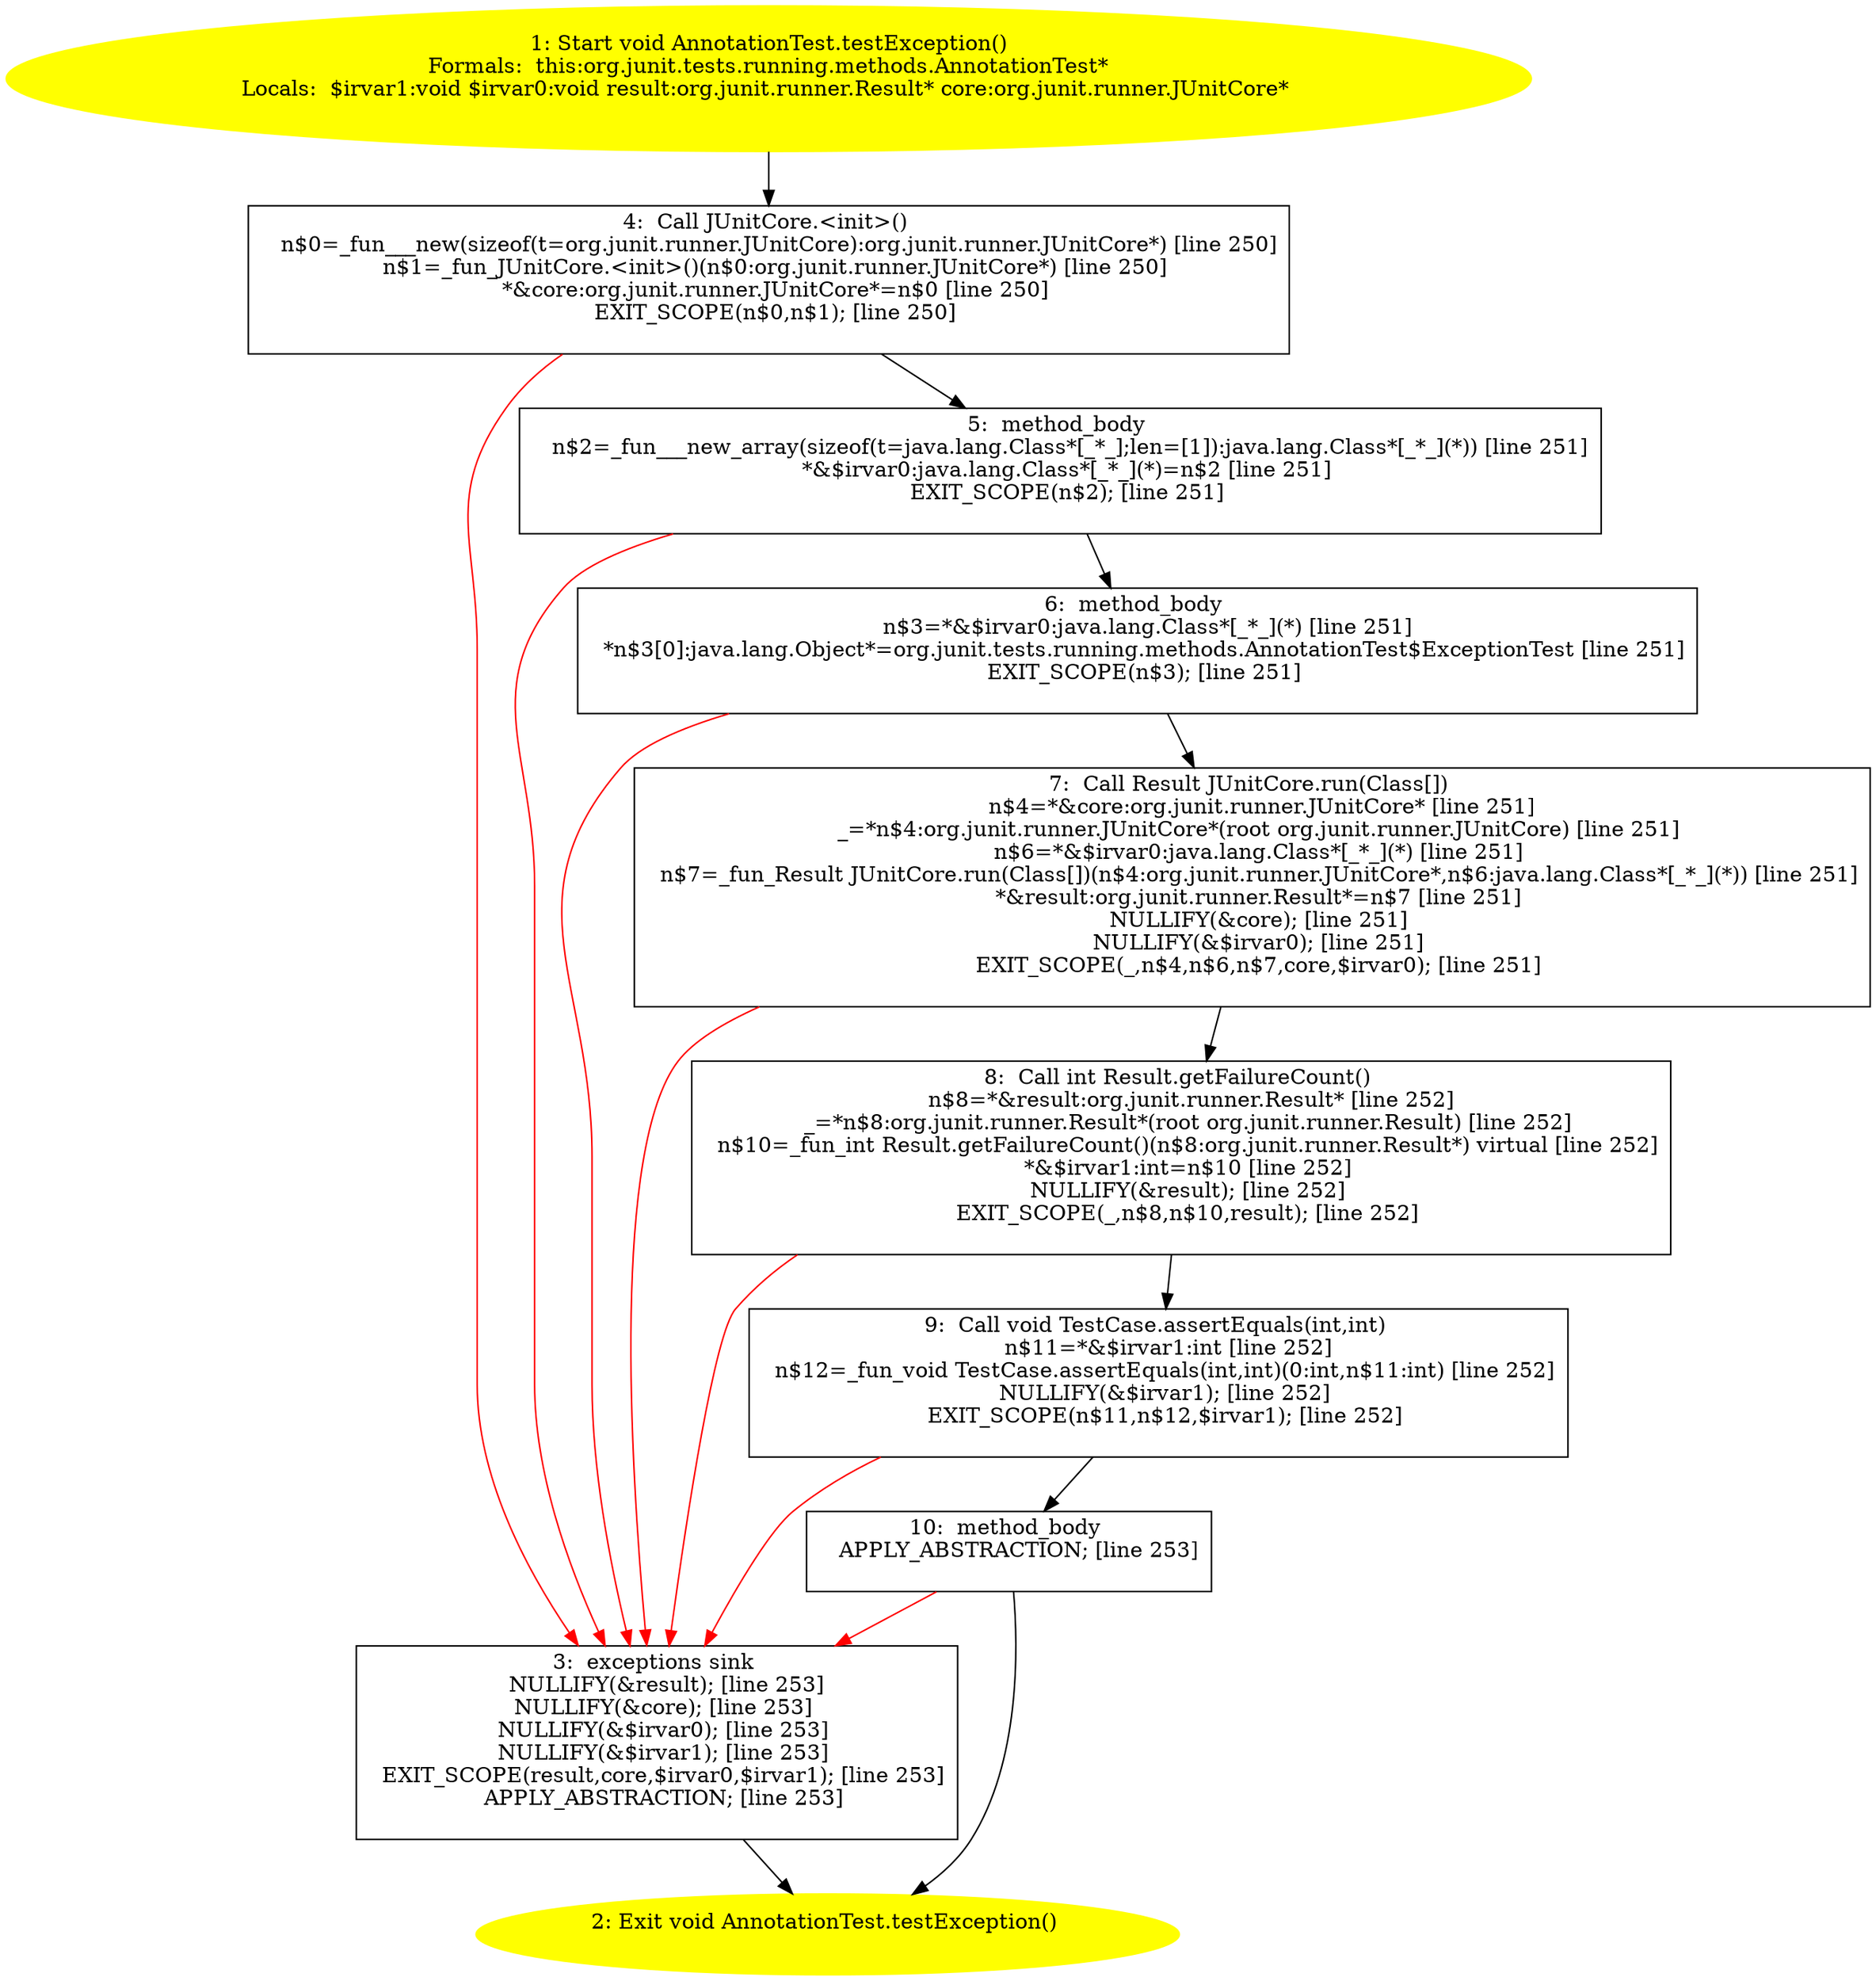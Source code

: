 /* @generated */
digraph cfg {
"org.junit.tests.running.methods.AnnotationTest.testException():void.976b18c99e6ce90d82c45519246fbbe3_1" [label="1: Start void AnnotationTest.testException()\nFormals:  this:org.junit.tests.running.methods.AnnotationTest*\nLocals:  $irvar1:void $irvar0:void result:org.junit.runner.Result* core:org.junit.runner.JUnitCore* \n  " color=yellow style=filled]
	

	 "org.junit.tests.running.methods.AnnotationTest.testException():void.976b18c99e6ce90d82c45519246fbbe3_1" -> "org.junit.tests.running.methods.AnnotationTest.testException():void.976b18c99e6ce90d82c45519246fbbe3_4" ;
"org.junit.tests.running.methods.AnnotationTest.testException():void.976b18c99e6ce90d82c45519246fbbe3_2" [label="2: Exit void AnnotationTest.testException() \n  " color=yellow style=filled]
	

"org.junit.tests.running.methods.AnnotationTest.testException():void.976b18c99e6ce90d82c45519246fbbe3_3" [label="3:  exceptions sink \n   NULLIFY(&result); [line 253]\n  NULLIFY(&core); [line 253]\n  NULLIFY(&$irvar0); [line 253]\n  NULLIFY(&$irvar1); [line 253]\n  EXIT_SCOPE(result,core,$irvar0,$irvar1); [line 253]\n  APPLY_ABSTRACTION; [line 253]\n " shape="box"]
	

	 "org.junit.tests.running.methods.AnnotationTest.testException():void.976b18c99e6ce90d82c45519246fbbe3_3" -> "org.junit.tests.running.methods.AnnotationTest.testException():void.976b18c99e6ce90d82c45519246fbbe3_2" ;
"org.junit.tests.running.methods.AnnotationTest.testException():void.976b18c99e6ce90d82c45519246fbbe3_4" [label="4:  Call JUnitCore.<init>() \n   n$0=_fun___new(sizeof(t=org.junit.runner.JUnitCore):org.junit.runner.JUnitCore*) [line 250]\n  n$1=_fun_JUnitCore.<init>()(n$0:org.junit.runner.JUnitCore*) [line 250]\n  *&core:org.junit.runner.JUnitCore*=n$0 [line 250]\n  EXIT_SCOPE(n$0,n$1); [line 250]\n " shape="box"]
	

	 "org.junit.tests.running.methods.AnnotationTest.testException():void.976b18c99e6ce90d82c45519246fbbe3_4" -> "org.junit.tests.running.methods.AnnotationTest.testException():void.976b18c99e6ce90d82c45519246fbbe3_5" ;
	 "org.junit.tests.running.methods.AnnotationTest.testException():void.976b18c99e6ce90d82c45519246fbbe3_4" -> "org.junit.tests.running.methods.AnnotationTest.testException():void.976b18c99e6ce90d82c45519246fbbe3_3" [color="red" ];
"org.junit.tests.running.methods.AnnotationTest.testException():void.976b18c99e6ce90d82c45519246fbbe3_5" [label="5:  method_body \n   n$2=_fun___new_array(sizeof(t=java.lang.Class*[_*_];len=[1]):java.lang.Class*[_*_](*)) [line 251]\n  *&$irvar0:java.lang.Class*[_*_](*)=n$2 [line 251]\n  EXIT_SCOPE(n$2); [line 251]\n " shape="box"]
	

	 "org.junit.tests.running.methods.AnnotationTest.testException():void.976b18c99e6ce90d82c45519246fbbe3_5" -> "org.junit.tests.running.methods.AnnotationTest.testException():void.976b18c99e6ce90d82c45519246fbbe3_6" ;
	 "org.junit.tests.running.methods.AnnotationTest.testException():void.976b18c99e6ce90d82c45519246fbbe3_5" -> "org.junit.tests.running.methods.AnnotationTest.testException():void.976b18c99e6ce90d82c45519246fbbe3_3" [color="red" ];
"org.junit.tests.running.methods.AnnotationTest.testException():void.976b18c99e6ce90d82c45519246fbbe3_6" [label="6:  method_body \n   n$3=*&$irvar0:java.lang.Class*[_*_](*) [line 251]\n  *n$3[0]:java.lang.Object*=org.junit.tests.running.methods.AnnotationTest$ExceptionTest [line 251]\n  EXIT_SCOPE(n$3); [line 251]\n " shape="box"]
	

	 "org.junit.tests.running.methods.AnnotationTest.testException():void.976b18c99e6ce90d82c45519246fbbe3_6" -> "org.junit.tests.running.methods.AnnotationTest.testException():void.976b18c99e6ce90d82c45519246fbbe3_7" ;
	 "org.junit.tests.running.methods.AnnotationTest.testException():void.976b18c99e6ce90d82c45519246fbbe3_6" -> "org.junit.tests.running.methods.AnnotationTest.testException():void.976b18c99e6ce90d82c45519246fbbe3_3" [color="red" ];
"org.junit.tests.running.methods.AnnotationTest.testException():void.976b18c99e6ce90d82c45519246fbbe3_7" [label="7:  Call Result JUnitCore.run(Class[]) \n   n$4=*&core:org.junit.runner.JUnitCore* [line 251]\n  _=*n$4:org.junit.runner.JUnitCore*(root org.junit.runner.JUnitCore) [line 251]\n  n$6=*&$irvar0:java.lang.Class*[_*_](*) [line 251]\n  n$7=_fun_Result JUnitCore.run(Class[])(n$4:org.junit.runner.JUnitCore*,n$6:java.lang.Class*[_*_](*)) [line 251]\n  *&result:org.junit.runner.Result*=n$7 [line 251]\n  NULLIFY(&core); [line 251]\n  NULLIFY(&$irvar0); [line 251]\n  EXIT_SCOPE(_,n$4,n$6,n$7,core,$irvar0); [line 251]\n " shape="box"]
	

	 "org.junit.tests.running.methods.AnnotationTest.testException():void.976b18c99e6ce90d82c45519246fbbe3_7" -> "org.junit.tests.running.methods.AnnotationTest.testException():void.976b18c99e6ce90d82c45519246fbbe3_8" ;
	 "org.junit.tests.running.methods.AnnotationTest.testException():void.976b18c99e6ce90d82c45519246fbbe3_7" -> "org.junit.tests.running.methods.AnnotationTest.testException():void.976b18c99e6ce90d82c45519246fbbe3_3" [color="red" ];
"org.junit.tests.running.methods.AnnotationTest.testException():void.976b18c99e6ce90d82c45519246fbbe3_8" [label="8:  Call int Result.getFailureCount() \n   n$8=*&result:org.junit.runner.Result* [line 252]\n  _=*n$8:org.junit.runner.Result*(root org.junit.runner.Result) [line 252]\n  n$10=_fun_int Result.getFailureCount()(n$8:org.junit.runner.Result*) virtual [line 252]\n  *&$irvar1:int=n$10 [line 252]\n  NULLIFY(&result); [line 252]\n  EXIT_SCOPE(_,n$8,n$10,result); [line 252]\n " shape="box"]
	

	 "org.junit.tests.running.methods.AnnotationTest.testException():void.976b18c99e6ce90d82c45519246fbbe3_8" -> "org.junit.tests.running.methods.AnnotationTest.testException():void.976b18c99e6ce90d82c45519246fbbe3_9" ;
	 "org.junit.tests.running.methods.AnnotationTest.testException():void.976b18c99e6ce90d82c45519246fbbe3_8" -> "org.junit.tests.running.methods.AnnotationTest.testException():void.976b18c99e6ce90d82c45519246fbbe3_3" [color="red" ];
"org.junit.tests.running.methods.AnnotationTest.testException():void.976b18c99e6ce90d82c45519246fbbe3_9" [label="9:  Call void TestCase.assertEquals(int,int) \n   n$11=*&$irvar1:int [line 252]\n  n$12=_fun_void TestCase.assertEquals(int,int)(0:int,n$11:int) [line 252]\n  NULLIFY(&$irvar1); [line 252]\n  EXIT_SCOPE(n$11,n$12,$irvar1); [line 252]\n " shape="box"]
	

	 "org.junit.tests.running.methods.AnnotationTest.testException():void.976b18c99e6ce90d82c45519246fbbe3_9" -> "org.junit.tests.running.methods.AnnotationTest.testException():void.976b18c99e6ce90d82c45519246fbbe3_10" ;
	 "org.junit.tests.running.methods.AnnotationTest.testException():void.976b18c99e6ce90d82c45519246fbbe3_9" -> "org.junit.tests.running.methods.AnnotationTest.testException():void.976b18c99e6ce90d82c45519246fbbe3_3" [color="red" ];
"org.junit.tests.running.methods.AnnotationTest.testException():void.976b18c99e6ce90d82c45519246fbbe3_10" [label="10:  method_body \n   APPLY_ABSTRACTION; [line 253]\n " shape="box"]
	

	 "org.junit.tests.running.methods.AnnotationTest.testException():void.976b18c99e6ce90d82c45519246fbbe3_10" -> "org.junit.tests.running.methods.AnnotationTest.testException():void.976b18c99e6ce90d82c45519246fbbe3_2" ;
	 "org.junit.tests.running.methods.AnnotationTest.testException():void.976b18c99e6ce90d82c45519246fbbe3_10" -> "org.junit.tests.running.methods.AnnotationTest.testException():void.976b18c99e6ce90d82c45519246fbbe3_3" [color="red" ];
}

